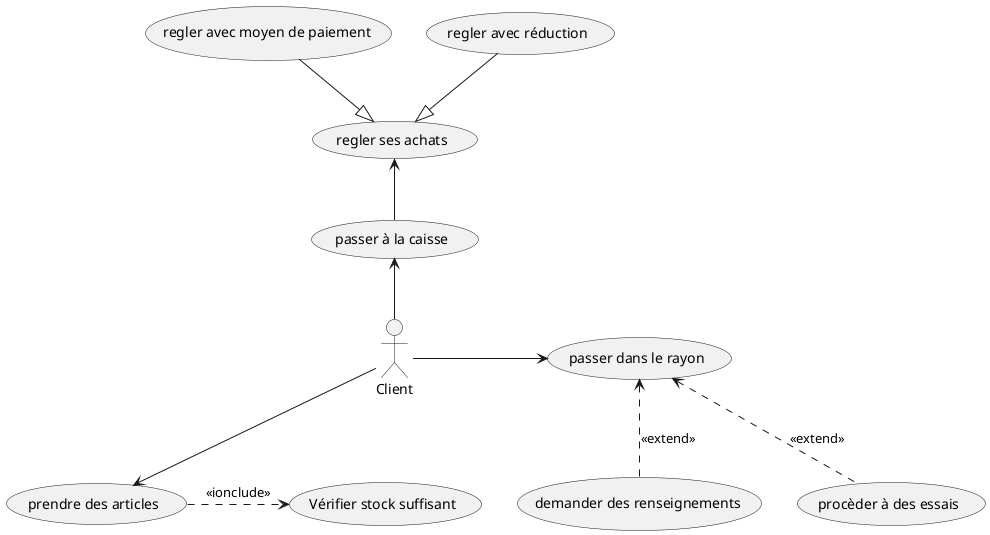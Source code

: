 @startuml
actor Client

usecase pr as (passer dans le rayon)
usecase der as (demander des renseignements)
usecase pe as (procèder à des essais)
usecase pa as (prendre des articles)
usecase ss as (Vérifier stock suffisant)
usecase pc as (passer à la caisse)
usecase ra as (regler ses achats)
usecase mp as (regler avec moyen de paiement)
usecase r as (regler avec réduction)

pa .> ss : <<ionclude>>
Client -> pr
pr <.. der: <<extend>>
pr <.. pe: <<extend>>

Client --> pa
ra <-- pc
pc <-- Client
mp --|> ra
r --|> ra


@enduml
